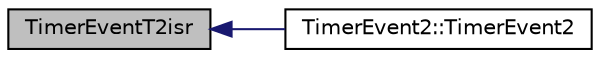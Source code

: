 digraph G
{
  edge [fontname="Helvetica",fontsize="10",labelfontname="Helvetica",labelfontsize="10"];
  node [fontname="Helvetica",fontsize="10",shape=record];
  rankdir=LR;
  Node1 [label="TimerEventT2isr",height=0.2,width=0.4,color="black", fillcolor="grey75", style="filled" fontcolor="black"];
  Node1 -> Node2 [dir=back,color="midnightblue",fontsize="10",style="solid",fontname="Helvetica"];
  Node2 [label="TimerEvent2::TimerEvent2",height=0.2,width=0.4,color="black", fillcolor="white", style="filled",URL="$class_timer_event2.html#a4b1ac70be2f8a61c2ffe3b1684b7354a"];
}
